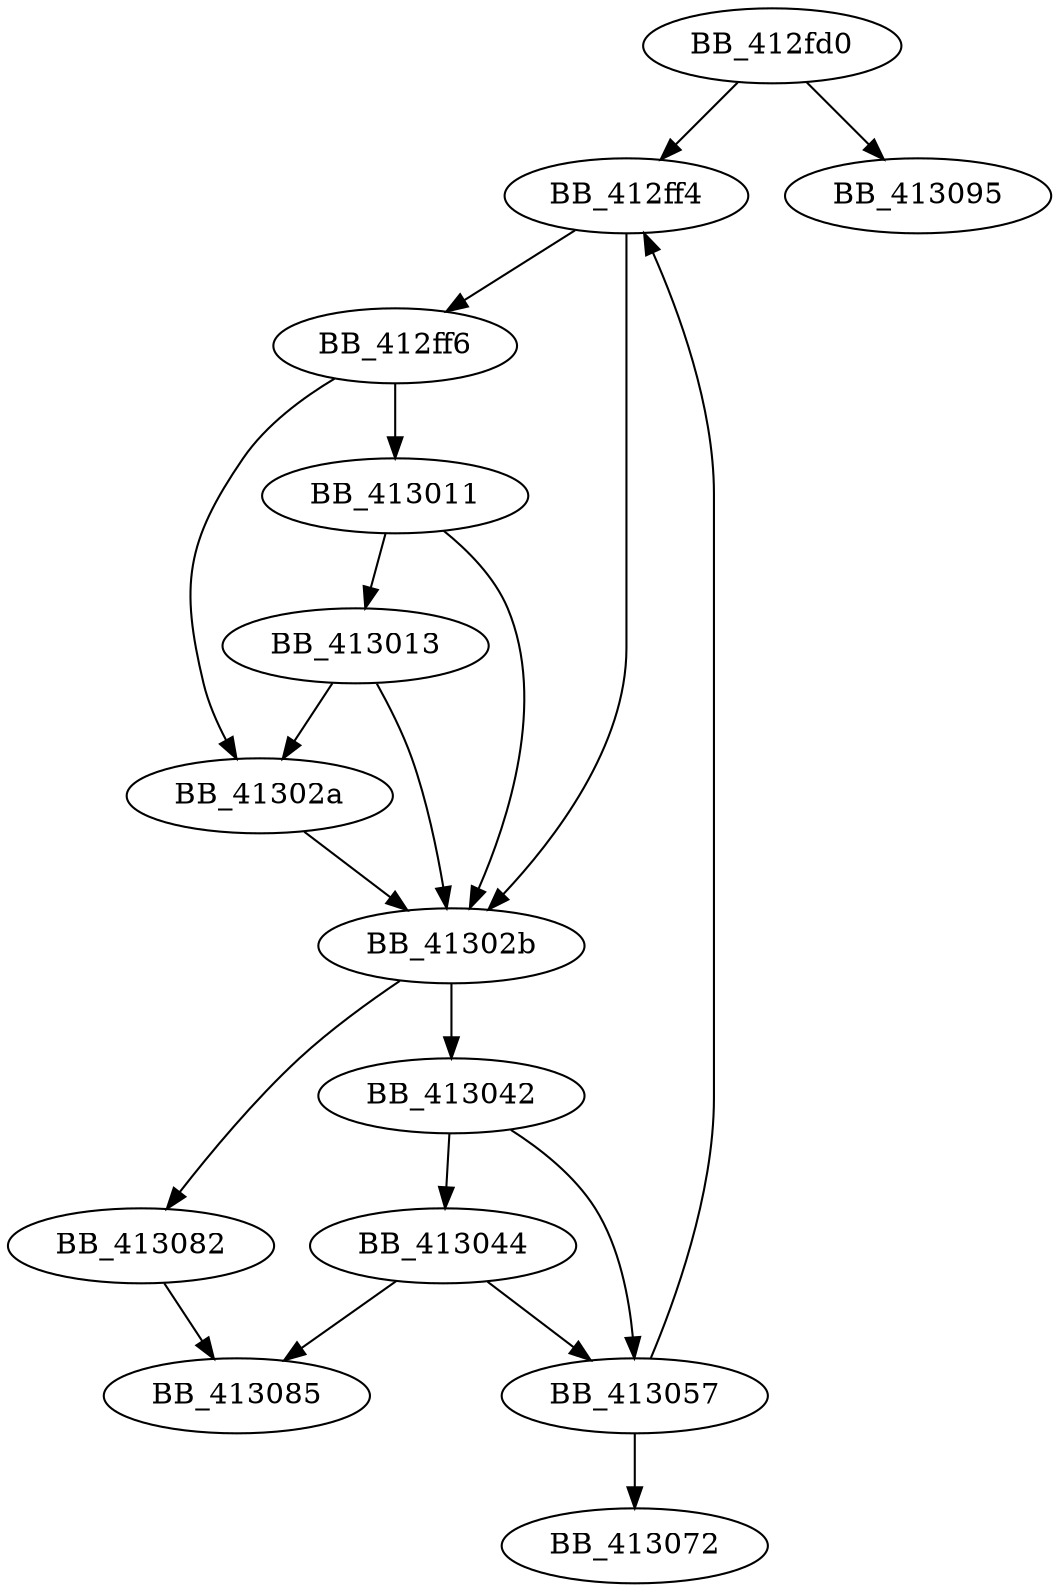 DiGraph sub_412FD0{
BB_412fd0->BB_412ff4
BB_412fd0->BB_413095
BB_412ff4->BB_412ff6
BB_412ff4->BB_41302b
BB_412ff6->BB_413011
BB_412ff6->BB_41302a
BB_413011->BB_413013
BB_413011->BB_41302b
BB_413013->BB_41302a
BB_413013->BB_41302b
BB_41302a->BB_41302b
BB_41302b->BB_413042
BB_41302b->BB_413082
BB_413042->BB_413044
BB_413042->BB_413057
BB_413044->BB_413057
BB_413044->BB_413085
BB_413057->BB_412ff4
BB_413057->BB_413072
BB_413082->BB_413085
}
